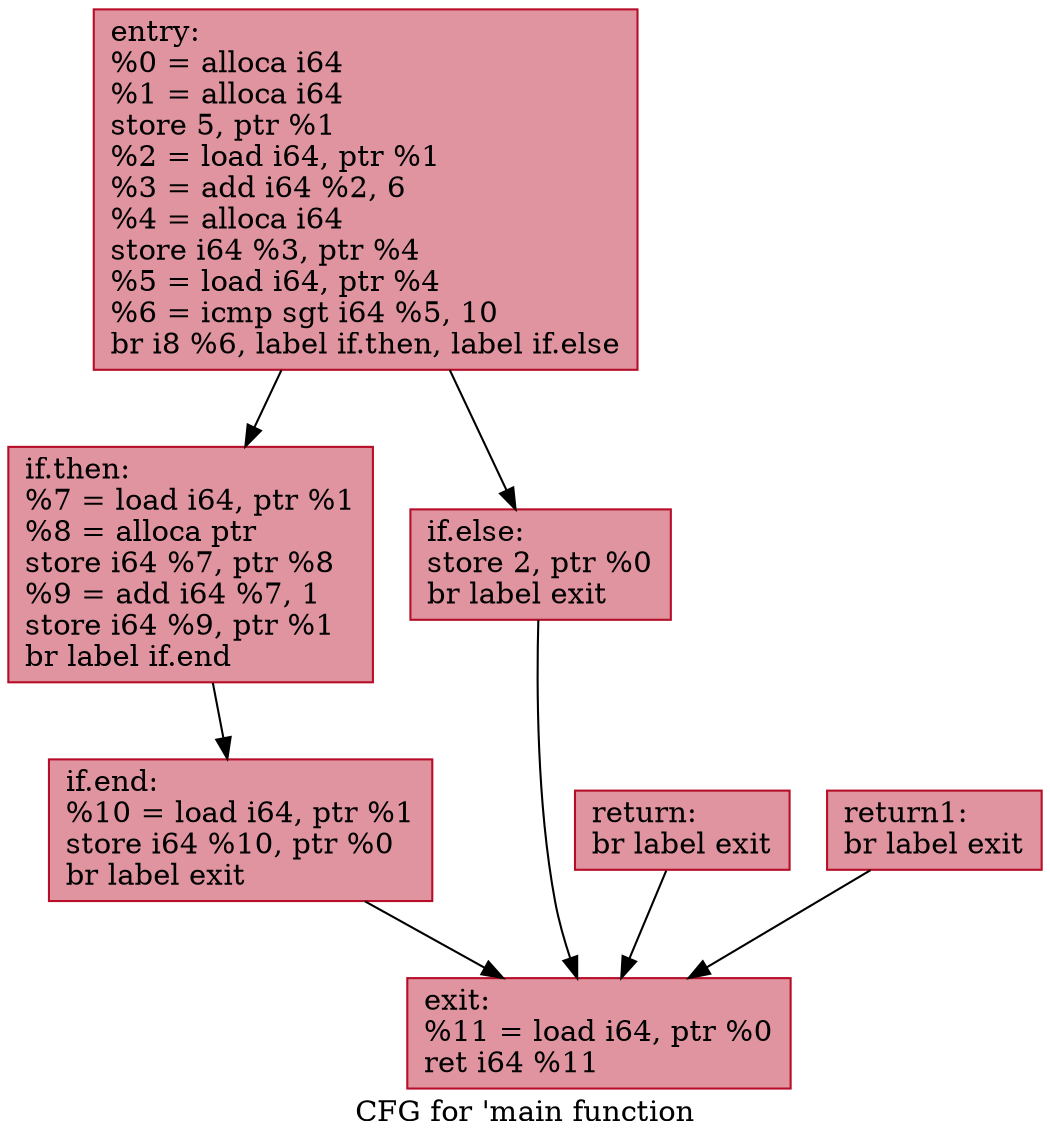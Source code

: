digraph "CFG for 'main function" {
			label="CFG for 'main function";
			
Node0x1c37edffc40[shape = record, color = "#b70d28ff", style = filled,  fillcolor = "#b70d2870", label = "{ 
entry:\l
%0 = alloca i64\l
%1 = alloca i64\l
store 5, ptr %1\l
%2 = load i64, ptr %1\l
%3 = add i64 %2, 6\l
%4 = alloca i64\l
store i64 %3, ptr %4\l
%5 = load i64, ptr %4\l
%6 = icmp sgt i64 %5, 10\l
br i8 %6, label if.then, label if.else\l
}"];

Node0x1c37edffc40->Node0x1c37edec6e0
Node0x1c37edffc40->Node0x1c37edecd10

Node0x1c37edec6e0[shape = record, color = "#b70d28ff", style = filled,  fillcolor = "#b70d2870", label = "{ 
if.then:\l
%7 = load i64, ptr %1\l
%8 = alloca ptr\l
store i64 %7, ptr %8\l
%9 = add i64 %7, 1\l
store i64 %9, ptr %1\l
br label if.end\l
}"];

Node0x1c37edec6e0->Node0x1c37eded610

Node0x1c37edecd10[shape = record, color = "#b70d28ff", style = filled,  fillcolor = "#b70d2870", label = "{ 
if.else:\l
store 2, ptr %0\l
br label exit\l
}"];

Node0x1c37edecd10->Node0x1c37ededa90

Node0x1c37ededd60[shape = record, color = "#b70d28ff", style = filled,  fillcolor = "#b70d2870", label = "{ 
return:\l
br label exit\l
}"];

Node0x1c37ededd60->Node0x1c37ededa90

Node0x1c37eded610[shape = record, color = "#b70d28ff", style = filled,  fillcolor = "#b70d2870", label = "{ 
if.end:\l
%10 = load i64, ptr %1\l
store i64 %10, ptr %0\l
br label exit\l
}"];

Node0x1c37eded610->Node0x1c37ededa90

Node0x1c37edffcd0[shape = record, color = "#b70d28ff", style = filled,  fillcolor = "#b70d2870", label = "{ 
return1:\l
br label exit\l
}"];

Node0x1c37edffcd0->Node0x1c37ededa90

Node0x1c37ededa90[shape = record, color = "#b70d28ff", style = filled,  fillcolor = "#b70d2870", label = "{ 
exit:\l
%11 = load i64, ptr %0\l
ret i64 %11\l
}"];


}
